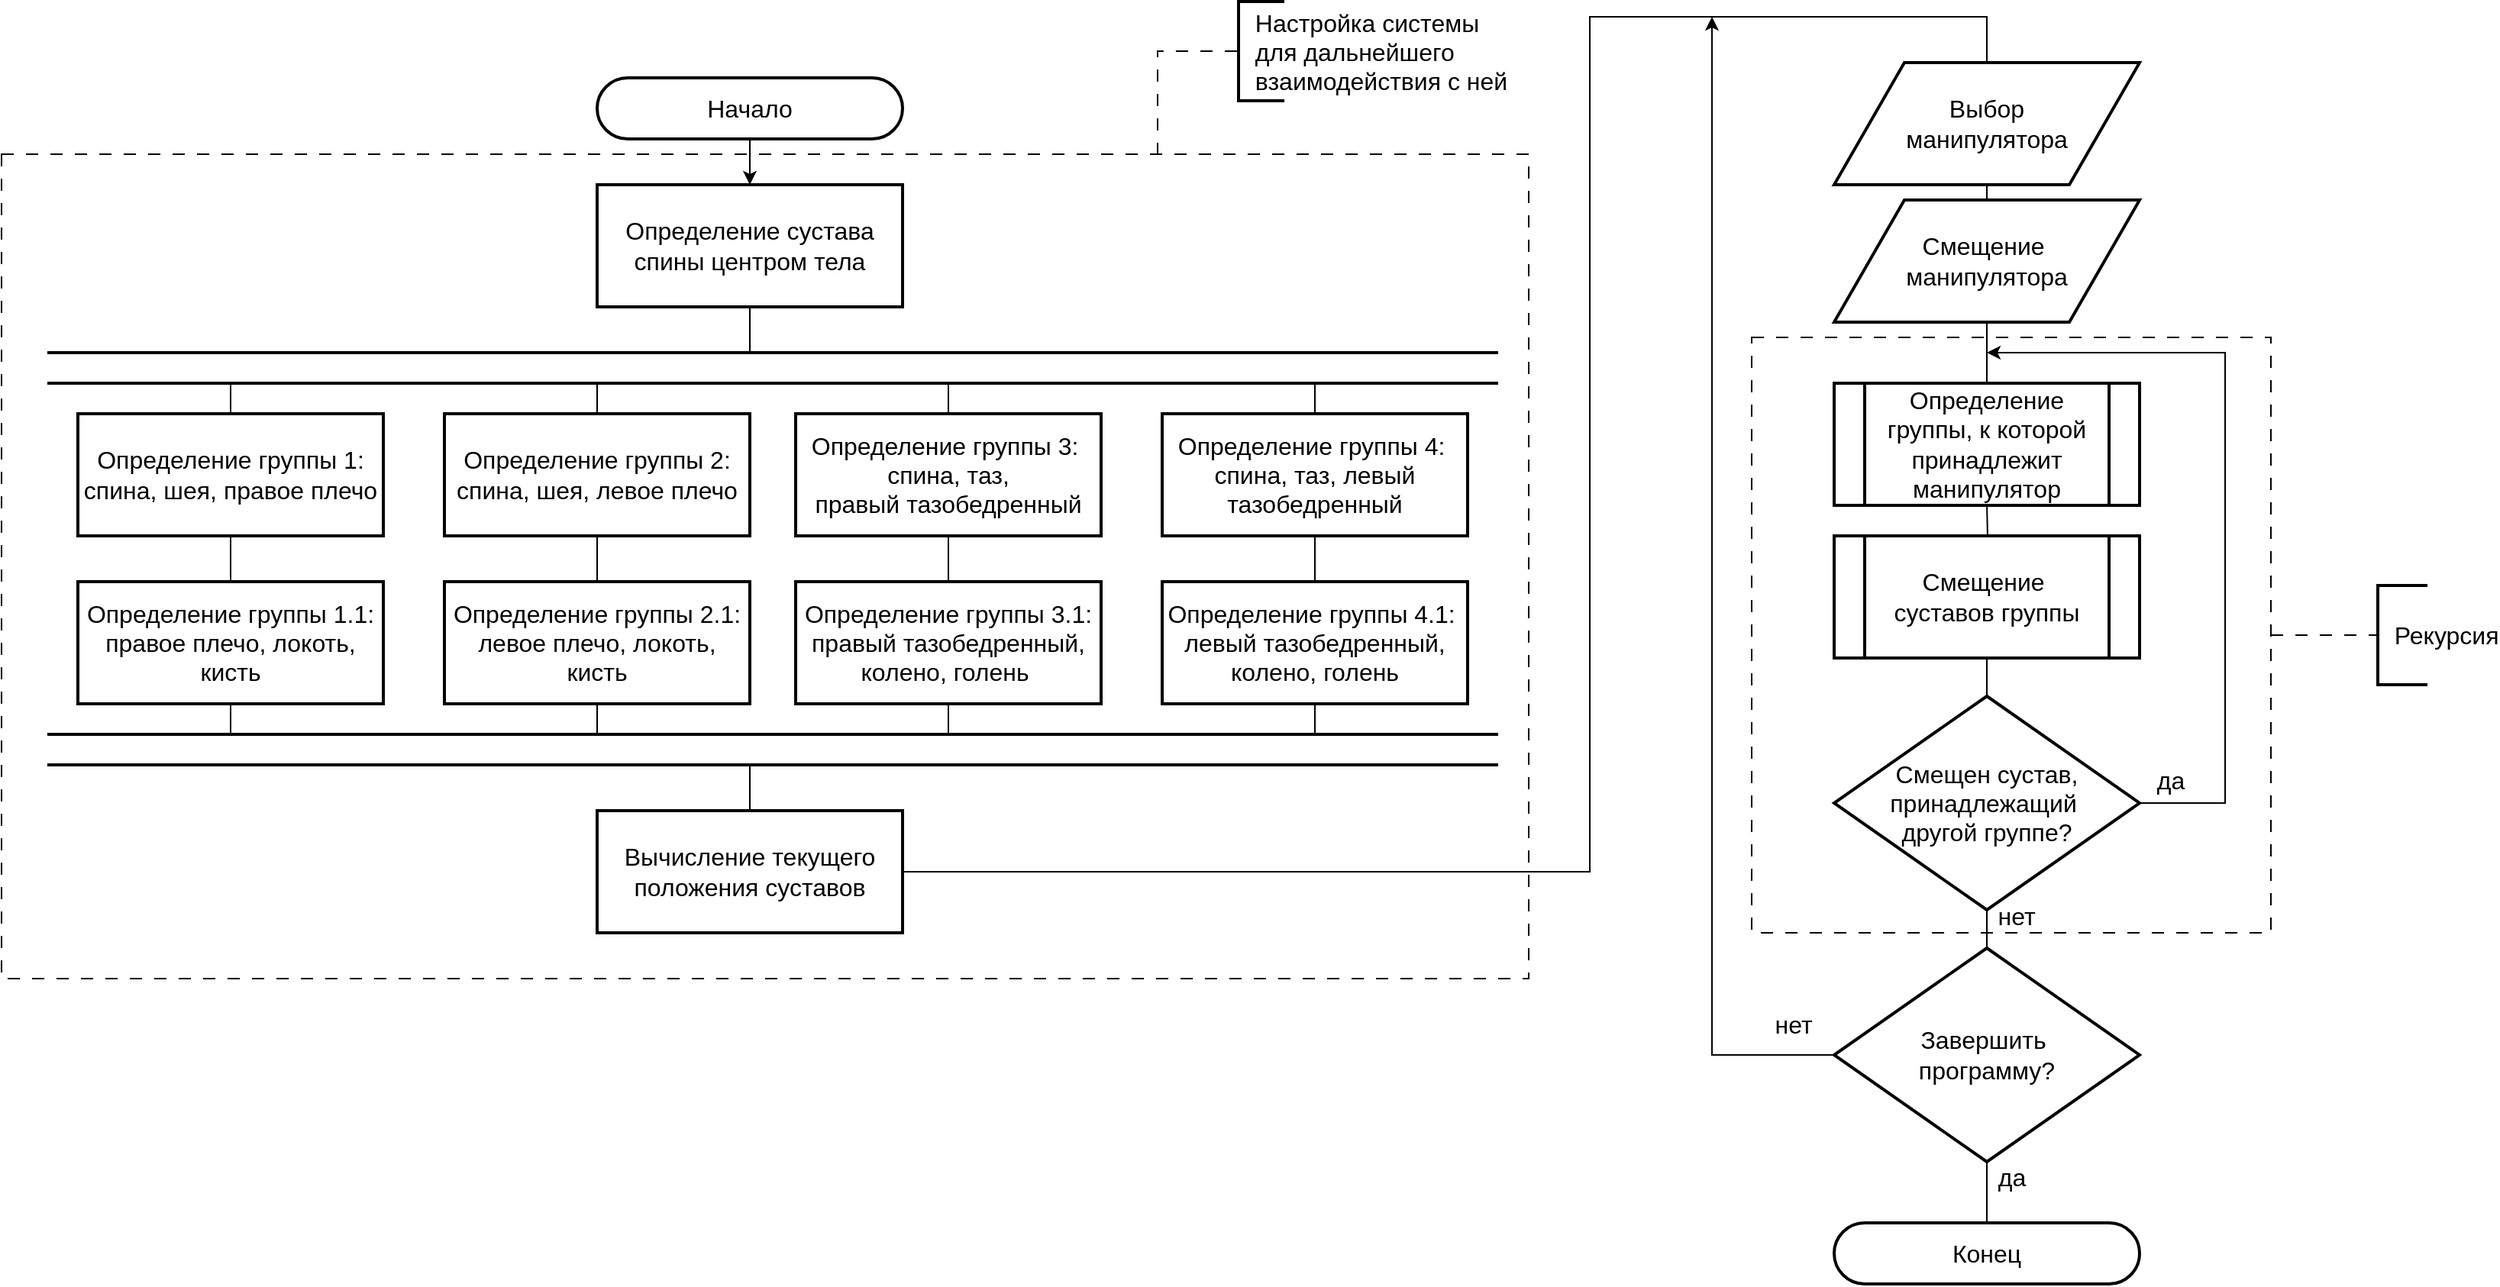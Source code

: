 <mxfile version="26.2.13">
  <diagram name="Страница — 1" id="eGaFwrD_WAsBf7NDzoaS">
    <mxGraphModel dx="2522" dy="1391" grid="1" gridSize="10" guides="1" tooltips="1" connect="1" arrows="1" fold="1" page="1" pageScale="1" pageWidth="827" pageHeight="1169" math="0" shadow="0">
      <root>
        <mxCell id="0" />
        <mxCell id="1" parent="0" />
        <mxCell id="XlZ0BPMCCLypuyAOb7ym-4" value="" style="rounded=0;whiteSpace=wrap;html=1;gradientColor=default;fillColor=none;dashed=1;dashPattern=8 8;" vertex="1" parent="1">
          <mxGeometry x="1166" y="290" width="340" height="390" as="geometry" />
        </mxCell>
        <mxCell id="XlZ0BPMCCLypuyAOb7ym-35" value="" style="rounded=0;whiteSpace=wrap;html=1;gradientColor=default;fillColor=none;dashed=1;dashPattern=8 8;" vertex="1" parent="1">
          <mxGeometry x="20" y="170" width="1000" height="540" as="geometry" />
        </mxCell>
        <mxCell id="XlZ0BPMCCLypuyAOb7ym-3" style="edgeStyle=orthogonalEdgeStyle;rounded=0;orthogonalLoop=1;jettySize=auto;html=1;entryX=0.5;entryY=0;entryDx=0;entryDy=0;" edge="1" parent="1" source="tjVxPv9A50ptuYDxmKrU-3" target="XlZ0BPMCCLypuyAOb7ym-2">
          <mxGeometry relative="1" as="geometry" />
        </mxCell>
        <mxCell id="tjVxPv9A50ptuYDxmKrU-3" value="&lt;font&gt;Начало&lt;/font&gt;" style="rounded=1;whiteSpace=wrap;html=1;absoluteArcSize=1;arcSize=72;strokeWidth=2;fontSize=16;" parent="1" vertex="1">
          <mxGeometry x="410" y="120" width="200" height="40" as="geometry" />
        </mxCell>
        <mxCell id="M7IVvJv1SrqimSqKYLZS-16" style="edgeStyle=orthogonalEdgeStyle;rounded=0;orthogonalLoop=1;jettySize=auto;html=1;entryX=0.5;entryY=0;entryDx=0;entryDy=0;endArrow=none;startFill=0;fontSize=16;exitX=1;exitY=0.5;exitDx=0;exitDy=0;" parent="1" source="tjVxPv9A50ptuYDxmKrU-6" target="tjVxPv9A50ptuYDxmKrU-8" edge="1">
          <mxGeometry relative="1" as="geometry">
            <Array as="points">
              <mxPoint x="1060" y="640" />
              <mxPoint x="1060" y="80" />
              <mxPoint x="1320" y="80" />
            </Array>
          </mxGeometry>
        </mxCell>
        <mxCell id="XlZ0BPMCCLypuyAOb7ym-39" style="edgeStyle=orthogonalEdgeStyle;rounded=0;orthogonalLoop=1;jettySize=auto;html=1;endArrow=none;startFill=0;" edge="1" parent="1" source="tjVxPv9A50ptuYDxmKrU-6">
          <mxGeometry relative="1" as="geometry">
            <mxPoint x="510" y="570" as="targetPoint" />
          </mxGeometry>
        </mxCell>
        <mxCell id="tjVxPv9A50ptuYDxmKrU-6" value="&lt;font&gt;Вычисление текущего положения суставов&lt;/font&gt;" style="rounded=0;whiteSpace=wrap;html=1;absoluteArcSize=1;arcSize=14;strokeWidth=2;fontSize=16;" parent="1" vertex="1">
          <mxGeometry x="410" y="600" width="200" height="80" as="geometry" />
        </mxCell>
        <mxCell id="jqTuUdEYVNPLaytHjCHI-3" value="" style="edgeStyle=orthogonalEdgeStyle;rounded=0;orthogonalLoop=1;jettySize=auto;html=1;endArrow=none;startFill=0;fontSize=16;" parent="1" target="jqTuUdEYVNPLaytHjCHI-2" edge="1">
          <mxGeometry relative="1" as="geometry">
            <mxPoint x="1320.029" y="400" as="sourcePoint" />
          </mxGeometry>
        </mxCell>
        <mxCell id="tjVxPv9A50ptuYDxmKrU-8" value="&lt;span&gt;Смещение&amp;nbsp;&lt;/span&gt;&lt;div&gt;&lt;span&gt;манипулятора&lt;/span&gt;&lt;/div&gt;" style="shape=parallelogram;html=1;strokeWidth=2;perimeter=parallelogramPerimeter;whiteSpace=wrap;rounded=0;arcSize=12;size=0.23;fontSize=16;" parent="1" vertex="1">
          <mxGeometry x="1220" y="200" width="200" height="80" as="geometry" />
        </mxCell>
        <mxCell id="tjVxPv9A50ptuYDxmKrU-27" style="edgeStyle=orthogonalEdgeStyle;rounded=0;orthogonalLoop=1;jettySize=auto;html=1;exitX=0;exitY=0.5;exitDx=0;exitDy=0;exitPerimeter=0;fontSize=16;" parent="1" source="tjVxPv9A50ptuYDxmKrU-26" edge="1">
          <mxGeometry relative="1" as="geometry">
            <mxPoint x="1140" y="80" as="targetPoint" />
            <Array as="points">
              <mxPoint x="1140" y="760" />
              <mxPoint x="1140" y="90" />
            </Array>
          </mxGeometry>
        </mxCell>
        <mxCell id="tjVxPv9A50ptuYDxmKrU-30" value="&lt;font&gt;нет&lt;/font&gt;" style="edgeLabel;html=1;align=center;verticalAlign=middle;resizable=0;points=[];fontSize=16;" parent="tjVxPv9A50ptuYDxmKrU-27" vertex="1" connectable="0">
          <mxGeometry x="-0.845" y="2" relative="1" as="geometry">
            <mxPoint x="32" y="-22" as="offset" />
          </mxGeometry>
        </mxCell>
        <mxCell id="tjVxPv9A50ptuYDxmKrU-32" value="" style="edgeStyle=orthogonalEdgeStyle;rounded=0;orthogonalLoop=1;jettySize=auto;html=1;endArrow=none;endFill=0;fontSize=16;" parent="1" source="tjVxPv9A50ptuYDxmKrU-26" target="tjVxPv9A50ptuYDxmKrU-31" edge="1">
          <mxGeometry relative="1" as="geometry" />
        </mxCell>
        <mxCell id="tjVxPv9A50ptuYDxmKrU-33" value="&lt;font&gt;да&lt;/font&gt;" style="edgeLabel;html=1;align=center;verticalAlign=middle;resizable=0;points=[];fontSize=16;" parent="tjVxPv9A50ptuYDxmKrU-32" vertex="1" connectable="0">
          <mxGeometry x="-0.097" y="1" relative="1" as="geometry">
            <mxPoint x="15" y="-8" as="offset" />
          </mxGeometry>
        </mxCell>
        <mxCell id="tjVxPv9A50ptuYDxmKrU-26" value="&lt;div&gt;&lt;span&gt;Завершить&amp;nbsp;&lt;/span&gt;&lt;/div&gt;&lt;div&gt;&lt;span&gt;программу?&lt;/span&gt;&lt;/div&gt;" style="strokeWidth=2;html=1;shape=mxgraph.flowchart.decision;whiteSpace=wrap;fontSize=16;" parent="1" vertex="1">
          <mxGeometry x="1220" y="690" width="200" height="140" as="geometry" />
        </mxCell>
        <mxCell id="tjVxPv9A50ptuYDxmKrU-31" value="&lt;span&gt;Конец&lt;/span&gt;" style="rounded=1;whiteSpace=wrap;html=1;absoluteArcSize=1;arcSize=72;strokeWidth=2;fontSize=16;" parent="1" vertex="1">
          <mxGeometry x="1220" y="870" width="200" height="40" as="geometry" />
        </mxCell>
        <mxCell id="jqTuUdEYVNPLaytHjCHI-5" value="" style="edgeStyle=orthogonalEdgeStyle;rounded=0;orthogonalLoop=1;jettySize=auto;html=1;endArrow=none;startFill=0;fontSize=16;" parent="1" source="jqTuUdEYVNPLaytHjCHI-2" target="jqTuUdEYVNPLaytHjCHI-4" edge="1">
          <mxGeometry relative="1" as="geometry" />
        </mxCell>
        <mxCell id="jqTuUdEYVNPLaytHjCHI-2" value="&lt;font&gt;Смещение&amp;nbsp;&lt;/font&gt;&lt;div&gt;&lt;font&gt;суставов группы&lt;/font&gt;&lt;/div&gt;" style="shape=process;whiteSpace=wrap;html=1;backgroundOutline=1;strokeWidth=2;fontSize=16;" parent="1" vertex="1">
          <mxGeometry x="1220" y="420" width="200" height="80" as="geometry" />
        </mxCell>
        <mxCell id="jqTuUdEYVNPLaytHjCHI-6" style="edgeStyle=orthogonalEdgeStyle;rounded=0;orthogonalLoop=1;jettySize=auto;html=1;exitX=1;exitY=0.5;exitDx=0;exitDy=0;exitPerimeter=0;fontSize=16;" parent="1" source="jqTuUdEYVNPLaytHjCHI-4" edge="1">
          <mxGeometry relative="1" as="geometry">
            <mxPoint x="1320" y="300" as="targetPoint" />
            <Array as="points">
              <mxPoint x="1476" y="595" />
              <mxPoint x="1476" y="300" />
            </Array>
          </mxGeometry>
        </mxCell>
        <mxCell id="jqTuUdEYVNPLaytHjCHI-8" value="" style="edgeStyle=orthogonalEdgeStyle;rounded=0;orthogonalLoop=1;jettySize=auto;html=1;endArrow=none;startFill=0;fontSize=16;" parent="1" source="jqTuUdEYVNPLaytHjCHI-4" target="tjVxPv9A50ptuYDxmKrU-26" edge="1">
          <mxGeometry relative="1" as="geometry" />
        </mxCell>
        <mxCell id="XlZ0BPMCCLypuyAOb7ym-44" value="&lt;font style=&quot;font-size: 16px;&quot;&gt;нет&lt;/font&gt;" style="edgeLabel;html=1;align=center;verticalAlign=middle;resizable=0;points=[];" vertex="1" connectable="0" parent="jqTuUdEYVNPLaytHjCHI-8">
          <mxGeometry x="-0.686" relative="1" as="geometry">
            <mxPoint x="19" y="-5" as="offset" />
          </mxGeometry>
        </mxCell>
        <mxCell id="jqTuUdEYVNPLaytHjCHI-4" value="&lt;div&gt;&lt;font&gt;Смещен сустав, принадлежащий&amp;nbsp;&lt;/font&gt;&lt;/div&gt;&lt;div&gt;&lt;font&gt;другой группе?&lt;/font&gt;&lt;/div&gt;" style="strokeWidth=2;html=1;shape=mxgraph.flowchart.decision;whiteSpace=wrap;fontSize=16;" parent="1" vertex="1">
          <mxGeometry x="1220" y="525" width="200" height="140" as="geometry" />
        </mxCell>
        <mxCell id="jqTuUdEYVNPLaytHjCHI-7" value="&lt;font&gt;да&lt;/font&gt;" style="text;html=1;align=center;verticalAlign=middle;resizable=0;points=[];autosize=1;strokeColor=none;fillColor=none;fontSize=16;" parent="1" vertex="1">
          <mxGeometry x="1420" y="565" width="40" height="30" as="geometry" />
        </mxCell>
        <mxCell id="apUSs1hnYb1Tr-yOFyx6-2" value="" style="endArrow=none;html=1;rounded=0;strokeWidth=2;fontSize=16;" parent="1" edge="1">
          <mxGeometry width="50" height="50" relative="1" as="geometry">
            <mxPoint x="50" y="300" as="sourcePoint" />
            <mxPoint x="1000" y="300" as="targetPoint" />
          </mxGeometry>
        </mxCell>
        <mxCell id="apUSs1hnYb1Tr-yOFyx6-3" value="" style="endArrow=none;html=1;rounded=0;strokeWidth=2;fontSize=16;" parent="1" edge="1">
          <mxGeometry width="50" height="50" relative="1" as="geometry">
            <mxPoint x="50" y="320" as="sourcePoint" />
            <mxPoint x="1000" y="320" as="targetPoint" />
          </mxGeometry>
        </mxCell>
        <mxCell id="XlZ0BPMCCLypuyAOb7ym-1" value="" style="edgeStyle=orthogonalEdgeStyle;rounded=0;orthogonalLoop=1;jettySize=auto;html=1;endArrow=none;startFill=0;fontSize=16;" edge="1" parent="1" source="tjVxPv9A50ptuYDxmKrU-8">
          <mxGeometry relative="1" as="geometry">
            <mxPoint x="1320" y="290" as="sourcePoint" />
            <mxPoint x="1320" y="320" as="targetPoint" />
          </mxGeometry>
        </mxCell>
        <mxCell id="XlZ0BPMCCLypuyAOb7ym-18" style="edgeStyle=orthogonalEdgeStyle;rounded=0;orthogonalLoop=1;jettySize=auto;html=1;endArrow=none;startFill=0;" edge="1" parent="1" source="XlZ0BPMCCLypuyAOb7ym-2">
          <mxGeometry relative="1" as="geometry">
            <mxPoint x="510" y="300" as="targetPoint" />
          </mxGeometry>
        </mxCell>
        <mxCell id="XlZ0BPMCCLypuyAOb7ym-2" value="&lt;font&gt;Определение сустава спины центром тела&lt;/font&gt;" style="rounded=0;whiteSpace=wrap;html=1;absoluteArcSize=1;arcSize=14;strokeWidth=2;fontSize=16;" vertex="1" parent="1">
          <mxGeometry x="410" y="190" width="200" height="80" as="geometry" />
        </mxCell>
        <mxCell id="XlZ0BPMCCLypuyAOb7ym-6" style="edgeStyle=orthogonalEdgeStyle;rounded=0;orthogonalLoop=1;jettySize=auto;html=1;dashed=1;dashPattern=8 8;endArrow=none;startFill=0;" edge="1" parent="1" source="XlZ0BPMCCLypuyAOb7ym-4">
          <mxGeometry relative="1" as="geometry">
            <mxPoint x="1576" y="485" as="targetPoint" />
          </mxGeometry>
        </mxCell>
        <mxCell id="XlZ0BPMCCLypuyAOb7ym-8" value="&lt;font style=&quot;font-size: 16px;&quot;&gt;&amp;nbsp; Рекурсия&lt;/font&gt;" style="strokeWidth=2;html=1;shape=mxgraph.flowchart.annotation_1;align=left;pointerEvents=1;" vertex="1" parent="1">
          <mxGeometry x="1576" y="452.5" width="32.5" height="65" as="geometry" />
        </mxCell>
        <mxCell id="XlZ0BPMCCLypuyAOb7ym-16" style="edgeStyle=orthogonalEdgeStyle;rounded=0;orthogonalLoop=1;jettySize=auto;html=1;endArrow=none;startFill=0;" edge="1" parent="1" source="XlZ0BPMCCLypuyAOb7ym-9">
          <mxGeometry relative="1" as="geometry">
            <mxPoint x="170" y="320" as="targetPoint" />
          </mxGeometry>
        </mxCell>
        <mxCell id="XlZ0BPMCCLypuyAOb7ym-25" style="edgeStyle=orthogonalEdgeStyle;rounded=0;orthogonalLoop=1;jettySize=auto;html=1;entryX=0.5;entryY=0;entryDx=0;entryDy=0;endArrow=none;startFill=0;" edge="1" parent="1" source="XlZ0BPMCCLypuyAOb7ym-9" target="XlZ0BPMCCLypuyAOb7ym-21">
          <mxGeometry relative="1" as="geometry" />
        </mxCell>
        <mxCell id="XlZ0BPMCCLypuyAOb7ym-9" value="&lt;font&gt;Определение группы 1: спина, шея, правое плечо&lt;/font&gt;" style="rounded=0;whiteSpace=wrap;html=1;absoluteArcSize=1;arcSize=14;strokeWidth=2;fontSize=16;" vertex="1" parent="1">
          <mxGeometry x="70" y="340" width="200" height="80" as="geometry" />
        </mxCell>
        <mxCell id="XlZ0BPMCCLypuyAOb7ym-17" style="edgeStyle=orthogonalEdgeStyle;rounded=0;orthogonalLoop=1;jettySize=auto;html=1;endArrow=none;startFill=0;" edge="1" parent="1" source="XlZ0BPMCCLypuyAOb7ym-11">
          <mxGeometry relative="1" as="geometry">
            <mxPoint x="410" y="320" as="targetPoint" />
          </mxGeometry>
        </mxCell>
        <mxCell id="XlZ0BPMCCLypuyAOb7ym-26" style="edgeStyle=orthogonalEdgeStyle;rounded=0;orthogonalLoop=1;jettySize=auto;html=1;entryX=0.5;entryY=0;entryDx=0;entryDy=0;endArrow=none;startFill=0;" edge="1" parent="1" source="XlZ0BPMCCLypuyAOb7ym-11" target="XlZ0BPMCCLypuyAOb7ym-22">
          <mxGeometry relative="1" as="geometry" />
        </mxCell>
        <mxCell id="XlZ0BPMCCLypuyAOb7ym-11" value="&lt;font&gt;Определение группы 2: спина, шея, левое&amp;nbsp;плечо&lt;/font&gt;" style="rounded=0;whiteSpace=wrap;html=1;absoluteArcSize=1;arcSize=14;strokeWidth=2;fontSize=16;" vertex="1" parent="1">
          <mxGeometry x="310" y="340" width="200" height="80" as="geometry" />
        </mxCell>
        <mxCell id="XlZ0BPMCCLypuyAOb7ym-19" style="edgeStyle=orthogonalEdgeStyle;rounded=0;orthogonalLoop=1;jettySize=auto;html=1;endArrow=none;startFill=0;" edge="1" parent="1" source="XlZ0BPMCCLypuyAOb7ym-13">
          <mxGeometry relative="1" as="geometry">
            <mxPoint x="640" y="320" as="targetPoint" />
          </mxGeometry>
        </mxCell>
        <mxCell id="XlZ0BPMCCLypuyAOb7ym-27" style="edgeStyle=orthogonalEdgeStyle;rounded=0;orthogonalLoop=1;jettySize=auto;html=1;entryX=0.5;entryY=0;entryDx=0;entryDy=0;endArrow=none;startFill=0;" edge="1" parent="1" source="XlZ0BPMCCLypuyAOb7ym-13" target="XlZ0BPMCCLypuyAOb7ym-23">
          <mxGeometry relative="1" as="geometry" />
        </mxCell>
        <mxCell id="XlZ0BPMCCLypuyAOb7ym-13" value="&lt;font&gt;Определение группы 3:&amp;nbsp;&lt;/font&gt;&lt;div&gt;спина, таз, правый&amp;nbsp;тазобедренный&lt;/div&gt;" style="rounded=0;whiteSpace=wrap;html=1;absoluteArcSize=1;arcSize=14;strokeWidth=2;fontSize=16;" vertex="1" parent="1">
          <mxGeometry x="540" y="340" width="200" height="80" as="geometry" />
        </mxCell>
        <mxCell id="XlZ0BPMCCLypuyAOb7ym-20" style="edgeStyle=orthogonalEdgeStyle;rounded=0;orthogonalLoop=1;jettySize=auto;html=1;endArrow=none;startFill=0;" edge="1" parent="1" source="XlZ0BPMCCLypuyAOb7ym-15">
          <mxGeometry relative="1" as="geometry">
            <mxPoint x="880" y="320" as="targetPoint" />
          </mxGeometry>
        </mxCell>
        <mxCell id="XlZ0BPMCCLypuyAOb7ym-28" style="edgeStyle=orthogonalEdgeStyle;rounded=0;orthogonalLoop=1;jettySize=auto;html=1;entryX=0.5;entryY=0;entryDx=0;entryDy=0;endArrow=none;startFill=0;" edge="1" parent="1" source="XlZ0BPMCCLypuyAOb7ym-15" target="XlZ0BPMCCLypuyAOb7ym-24">
          <mxGeometry relative="1" as="geometry" />
        </mxCell>
        <mxCell id="XlZ0BPMCCLypuyAOb7ym-15" value="&lt;font&gt;Определение группы 4:&amp;nbsp;&lt;/font&gt;&lt;div&gt;спина, таз, левый тазобедренный&lt;/div&gt;" style="rounded=0;whiteSpace=wrap;html=1;absoluteArcSize=1;arcSize=14;strokeWidth=2;fontSize=16;" vertex="1" parent="1">
          <mxGeometry x="780" y="340" width="200" height="80" as="geometry" />
        </mxCell>
        <mxCell id="XlZ0BPMCCLypuyAOb7ym-31" style="edgeStyle=orthogonalEdgeStyle;rounded=0;orthogonalLoop=1;jettySize=auto;html=1;endArrow=none;startFill=0;" edge="1" parent="1" source="XlZ0BPMCCLypuyAOb7ym-21">
          <mxGeometry relative="1" as="geometry">
            <mxPoint x="170" y="550" as="targetPoint" />
          </mxGeometry>
        </mxCell>
        <mxCell id="XlZ0BPMCCLypuyAOb7ym-21" value="&lt;font&gt;Определение группы 1.1: правое плечо, локоть, кисть&lt;/font&gt;" style="rounded=0;whiteSpace=wrap;html=1;absoluteArcSize=1;arcSize=14;strokeWidth=2;fontSize=16;" vertex="1" parent="1">
          <mxGeometry x="70" y="450" width="200" height="80" as="geometry" />
        </mxCell>
        <mxCell id="XlZ0BPMCCLypuyAOb7ym-32" style="edgeStyle=orthogonalEdgeStyle;rounded=0;orthogonalLoop=1;jettySize=auto;html=1;endArrow=none;startFill=0;" edge="1" parent="1" source="XlZ0BPMCCLypuyAOb7ym-22">
          <mxGeometry relative="1" as="geometry">
            <mxPoint x="410" y="550" as="targetPoint" />
          </mxGeometry>
        </mxCell>
        <mxCell id="XlZ0BPMCCLypuyAOb7ym-22" value="&lt;font&gt;Определение группы 2.1: левое&amp;nbsp;плечо, локоть, кисть&lt;/font&gt;" style="rounded=0;whiteSpace=wrap;html=1;absoluteArcSize=1;arcSize=14;strokeWidth=2;fontSize=16;" vertex="1" parent="1">
          <mxGeometry x="310" y="450" width="200" height="80" as="geometry" />
        </mxCell>
        <mxCell id="XlZ0BPMCCLypuyAOb7ym-33" style="edgeStyle=orthogonalEdgeStyle;rounded=0;orthogonalLoop=1;jettySize=auto;html=1;endArrow=none;startFill=0;" edge="1" parent="1" source="XlZ0BPMCCLypuyAOb7ym-23">
          <mxGeometry relative="1" as="geometry">
            <mxPoint x="640" y="550" as="targetPoint" />
          </mxGeometry>
        </mxCell>
        <mxCell id="XlZ0BPMCCLypuyAOb7ym-23" value="&lt;font&gt;Определение группы 3.1:&lt;br&gt;&lt;/font&gt;&lt;div&gt;&lt;font&gt;&lt;span style=&quot;background-color: transparent; color: light-dark(rgb(0, 0, 0), rgb(255, 255, 255));&quot;&gt;правый&lt;/span&gt;&lt;span style=&quot;background-color: transparent; color: light-dark(rgb(0, 0, 0), rgb(255, 255, 255));&quot;&gt;&amp;nbsp;тазобедренный, колено, голень&lt;/span&gt;&amp;nbsp;&lt;/font&gt;&lt;/div&gt;" style="rounded=0;whiteSpace=wrap;html=1;absoluteArcSize=1;arcSize=14;strokeWidth=2;fontSize=16;" vertex="1" parent="1">
          <mxGeometry x="540" y="450" width="200" height="80" as="geometry" />
        </mxCell>
        <mxCell id="XlZ0BPMCCLypuyAOb7ym-34" style="edgeStyle=orthogonalEdgeStyle;rounded=0;orthogonalLoop=1;jettySize=auto;html=1;endArrow=none;startFill=0;" edge="1" parent="1" source="XlZ0BPMCCLypuyAOb7ym-24">
          <mxGeometry relative="1" as="geometry">
            <mxPoint x="880" y="550" as="targetPoint" />
          </mxGeometry>
        </mxCell>
        <mxCell id="XlZ0BPMCCLypuyAOb7ym-24" value="&lt;font&gt;Определение группы 4.1:&amp;nbsp;&lt;br&gt;&lt;/font&gt;&lt;div&gt;&lt;font&gt;&lt;span style=&quot;background-color: transparent; color: light-dark(rgb(0, 0, 0), rgb(255, 255, 255));&quot;&gt;левый&amp;nbsp;&lt;/span&gt;тазобедренный, колено, голень&lt;/font&gt;&lt;/div&gt;" style="rounded=0;whiteSpace=wrap;html=1;absoluteArcSize=1;arcSize=14;strokeWidth=2;fontSize=16;" vertex="1" parent="1">
          <mxGeometry x="780" y="450" width="200" height="80" as="geometry" />
        </mxCell>
        <mxCell id="XlZ0BPMCCLypuyAOb7ym-29" value="" style="endArrow=none;html=1;rounded=0;strokeWidth=2;fontSize=16;" edge="1" parent="1">
          <mxGeometry width="50" height="50" relative="1" as="geometry">
            <mxPoint x="50" y="550" as="sourcePoint" />
            <mxPoint x="1000" y="550" as="targetPoint" />
          </mxGeometry>
        </mxCell>
        <mxCell id="XlZ0BPMCCLypuyAOb7ym-30" value="" style="endArrow=none;html=1;rounded=0;strokeWidth=2;fontSize=16;" edge="1" parent="1">
          <mxGeometry width="50" height="50" relative="1" as="geometry">
            <mxPoint x="50" y="570" as="sourcePoint" />
            <mxPoint x="1000" y="570" as="targetPoint" />
          </mxGeometry>
        </mxCell>
        <mxCell id="XlZ0BPMCCLypuyAOb7ym-37" value="&lt;font style=&quot;font-size: 16px;&quot;&gt;&amp;nbsp; Настройка системы&amp;nbsp;&lt;/font&gt;&lt;div&gt;&lt;font style=&quot;font-size: 16px;&quot;&gt;&amp;nbsp; для дальнейшего&amp;nbsp;&lt;/font&gt;&lt;/div&gt;&lt;div&gt;&lt;font style=&quot;font-size: 16px;&quot;&gt;&amp;nbsp; взаимодействия с ней&lt;/font&gt;&lt;/div&gt;" style="strokeWidth=2;html=1;shape=mxgraph.flowchart.annotation_1;align=left;pointerEvents=1;" vertex="1" parent="1">
          <mxGeometry x="830" y="70" width="30" height="65" as="geometry" />
        </mxCell>
        <mxCell id="XlZ0BPMCCLypuyAOb7ym-38" style="edgeStyle=orthogonalEdgeStyle;rounded=0;orthogonalLoop=1;jettySize=auto;html=1;dashed=1;dashPattern=8 8;endArrow=none;startFill=0;exitX=0.757;exitY=0.001;exitDx=0;exitDy=0;exitPerimeter=0;entryX=0;entryY=0.5;entryDx=0;entryDy=0;entryPerimeter=0;" edge="1" parent="1" source="XlZ0BPMCCLypuyAOb7ym-35" target="XlZ0BPMCCLypuyAOb7ym-37">
          <mxGeometry relative="1" as="geometry">
            <mxPoint x="960" y="150" as="targetPoint" />
            <mxPoint x="890" y="150" as="sourcePoint" />
          </mxGeometry>
        </mxCell>
        <mxCell id="XlZ0BPMCCLypuyAOb7ym-41" value="Определение группы, к которой принадлежит манипулятор" style="shape=process;whiteSpace=wrap;html=1;backgroundOutline=1;strokeWidth=2;fontSize=16;" vertex="1" parent="1">
          <mxGeometry x="1220" y="320" width="200" height="80" as="geometry" />
        </mxCell>
        <mxCell id="XlZ0BPMCCLypuyAOb7ym-42" value="&lt;span&gt;Выбор&lt;/span&gt;&lt;div&gt;&lt;span&gt;манипулятора&lt;/span&gt;&lt;/div&gt;" style="shape=parallelogram;html=1;strokeWidth=2;perimeter=parallelogramPerimeter;whiteSpace=wrap;rounded=0;arcSize=12;size=0.23;fontSize=16;" vertex="1" parent="1">
          <mxGeometry x="1220" y="110" width="200" height="80" as="geometry" />
        </mxCell>
      </root>
    </mxGraphModel>
  </diagram>
</mxfile>
